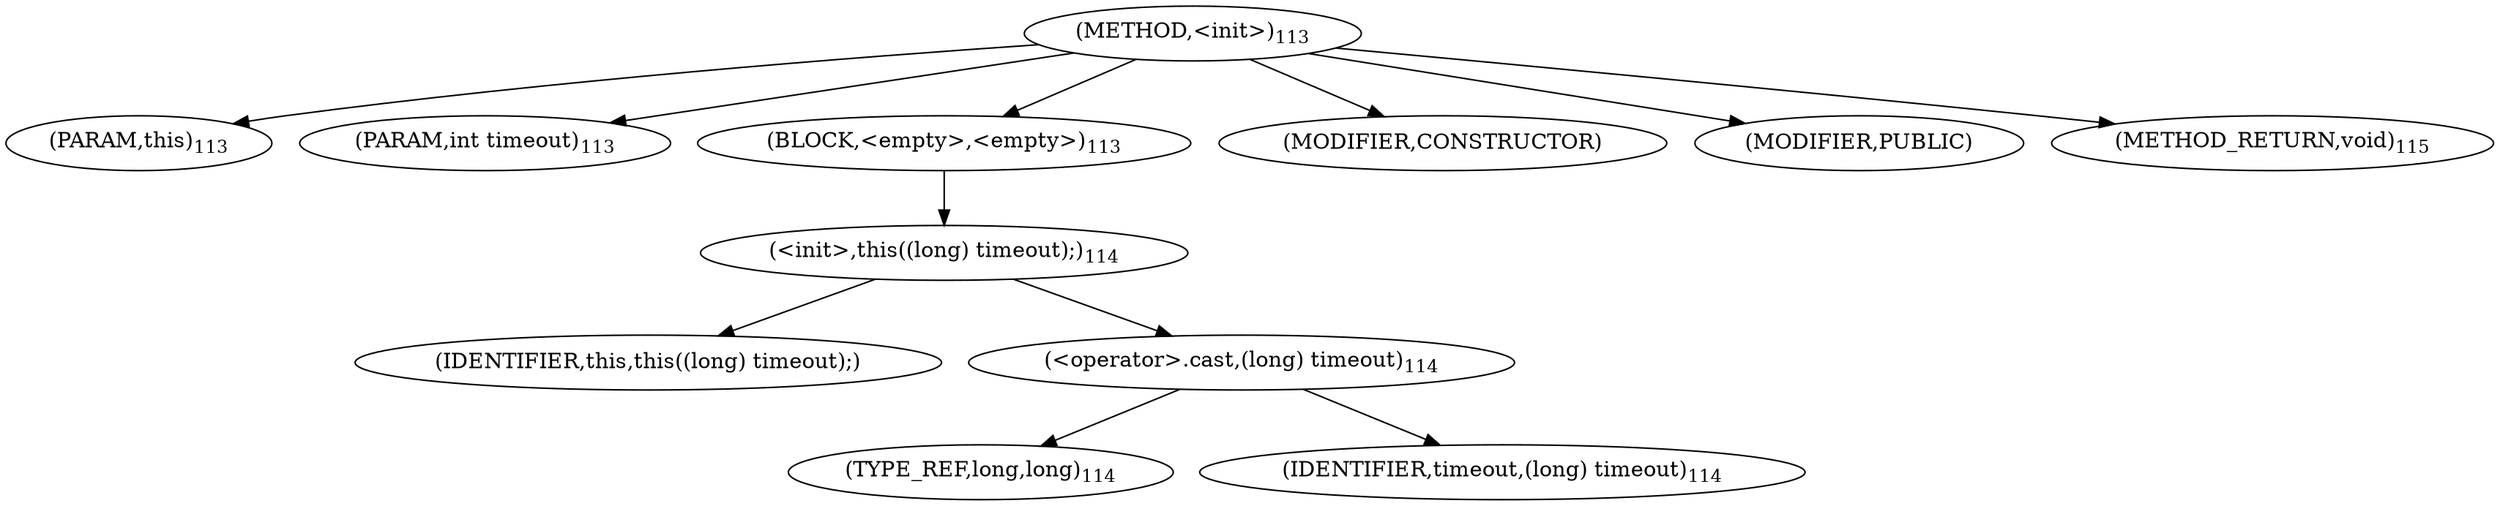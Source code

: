 digraph "&lt;init&gt;" {  
"82" [label = <(METHOD,&lt;init&gt;)<SUB>113</SUB>> ]
"6" [label = <(PARAM,this)<SUB>113</SUB>> ]
"83" [label = <(PARAM,int timeout)<SUB>113</SUB>> ]
"84" [label = <(BLOCK,&lt;empty&gt;,&lt;empty&gt;)<SUB>113</SUB>> ]
"85" [label = <(&lt;init&gt;,this((long) timeout);)<SUB>114</SUB>> ]
"5" [label = <(IDENTIFIER,this,this((long) timeout);)> ]
"86" [label = <(&lt;operator&gt;.cast,(long) timeout)<SUB>114</SUB>> ]
"87" [label = <(TYPE_REF,long,long)<SUB>114</SUB>> ]
"88" [label = <(IDENTIFIER,timeout,(long) timeout)<SUB>114</SUB>> ]
"89" [label = <(MODIFIER,CONSTRUCTOR)> ]
"90" [label = <(MODIFIER,PUBLIC)> ]
"91" [label = <(METHOD_RETURN,void)<SUB>115</SUB>> ]
  "82" -> "6" 
  "82" -> "83" 
  "82" -> "84" 
  "82" -> "89" 
  "82" -> "90" 
  "82" -> "91" 
  "84" -> "85" 
  "85" -> "5" 
  "85" -> "86" 
  "86" -> "87" 
  "86" -> "88" 
}
